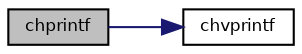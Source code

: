 digraph "chprintf"
{
  bgcolor="transparent";
  edge [fontname="Helvetica",fontsize="8",labelfontname="Helvetica",labelfontsize="8"];
  node [fontname="Helvetica",fontsize="8",shape=record];
  rankdir="LR";
  Node1 [label="chprintf",height=0.2,width=0.4,color="black", fillcolor="grey75", style="filled", fontcolor="black"];
  Node1 -> Node2 [color="midnightblue",fontsize="8",style="solid",fontname="Helvetica"];
  Node2 [label="chvprintf",height=0.2,width=0.4,color="black",URL="$group___h_a_l___c_h_p_r_i_n_t_f.html#ga91985b136a3f66e9110034cecae60242",tooltip="System formatted output function. "];
}
